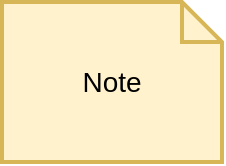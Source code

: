 <mxfile version="14.6.13" type="device"><diagram id="bKhhixDKgC5EFekiCOMY" name="Seite-1"><mxGraphModel dx="1086" dy="2135" grid="1" gridSize="10" guides="1" tooltips="1" connect="1" arrows="1" fold="1" page="1" pageScale="1" pageWidth="827" pageHeight="1169" math="0" shadow="0"><root><mxCell id="0"/><mxCell id="1" parent="0"/><mxCell id="NAuZPNU1GAiCylvlXhY9-1" value="&lt;font color=&quot;#000000&quot;&gt;Note&lt;/font&gt;" style="shape=note;strokeWidth=2;fontSize=14;size=20;whiteSpace=wrap;html=1;fillColor=#fff2cc;strokeColor=#d6b656;fontColor=#666600;" vertex="1" parent="1"><mxGeometry x="40" y="-1120" width="110.0" height="80" as="geometry"/></mxCell></root></mxGraphModel></diagram></mxfile>